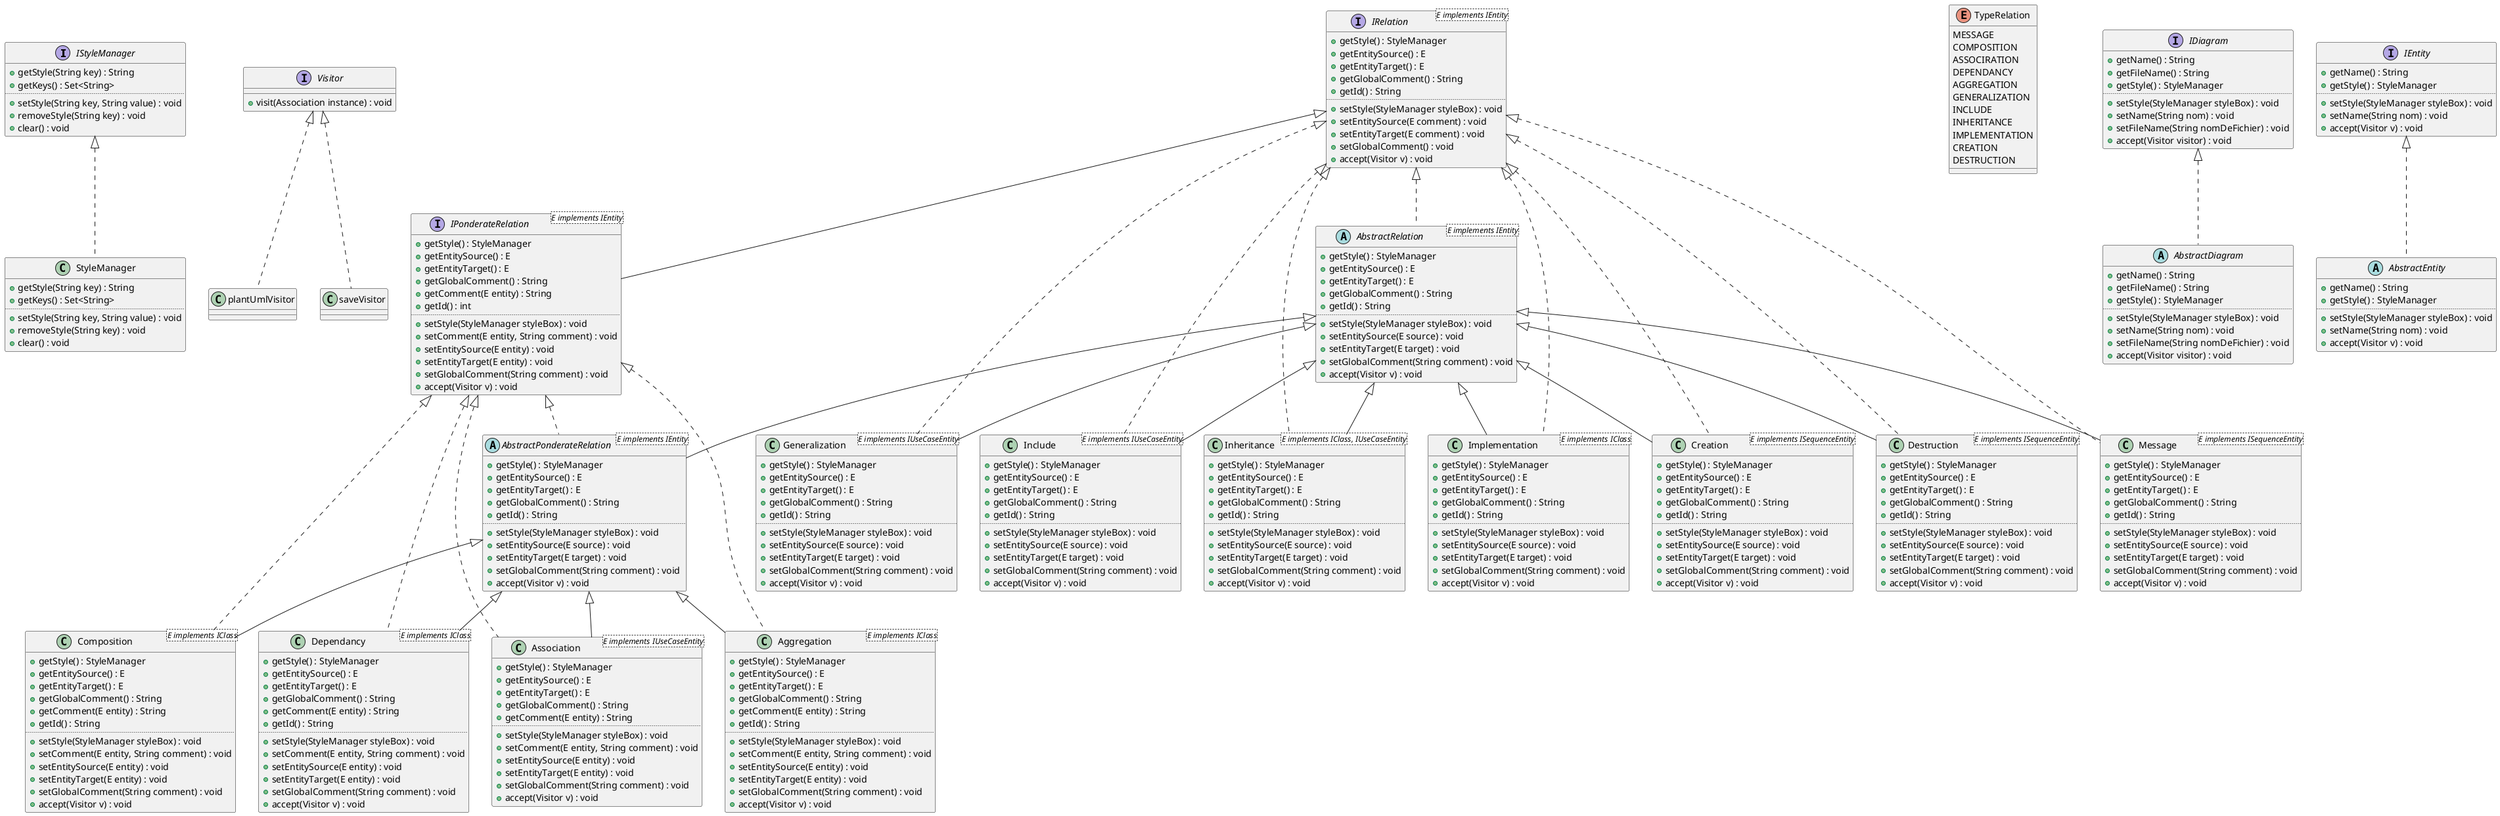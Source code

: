 @startuml

' ---------------------------- '
' Boites de style              '
' ---------------------------- '
interface IStyleManager {
	+getStyle(String key) : String
	+getKeys() : Set<String>
	..
	+setStyle(String key, String value) : void
	+removeStyle(String key) : void
	+clear() : void
}

class StyleManager implements IStyleManager {
	+getStyle(String key) : String
	+getKeys() : Set<String>
	..
	+setStyle(String key, String value) : void
	+removeStyle(String key) : void
	+clear() : void
}

' ---------------------------- '
' Les Visiteurs                '
' ---------------------------- '

interface Visitor {
	+visit(Association instance) : void
}

class plantUmlVisitor implements Visitor

class saveVisitor implements Visitor

' ---------------------------- '
' relations                    '
' ---------------------------- '

interface IRelation <E implements IEntity> {
	+getStyle() : StyleManager
	+getEntitySource() : E
	+getEntityTarget() : E
	+getGlobalComment() : String
	+getId() : String
	..
	+setStyle(StyleManager styleBox) : void
	+setEntitySource(E comment) : void
	+setEntityTarget(E comment) : void		
	+setGlobalComment() : void
	+accept(Visitor v) : void
}

abstract AbstractRelation <E implements IEntity> implements IRelation {
	+getStyle() : StyleManager
	+getEntitySource() : E
	+getEntityTarget() : E
	+getGlobalComment() : String
	+getId() : String
	..
	+setStyle(StyleManager styleBox) : void
	+setEntitySource(E source) : void
	+setEntityTarget(E target) : void		
	+setGlobalComment(String comment) : void
	+accept(Visitor v) : void
}

interface IPonderateRelation<E implements IEntity> extends IRelation {
	+getStyle() : StyleManager
	+getEntitySource() : E
	+getEntityTarget() : E
	+getGlobalComment() : String
	+getComment(E entity) : String
	+getId() : int
	..
	+setStyle(StyleManager styleBox) : void
	+setComment(E entity, String comment) : void
	+setEntitySource(E entity) : void
	+setEntityTarget(E entity) : void		
	+setGlobalComment(String comment) : void
	+accept(Visitor v) : void
}

abstract AbstractPonderateRelation<E implements IEntity> extends AbstractRelation implements IPonderateRelation  {
	+getStyle() : StyleManager
	+getEntitySource() : E
	+getEntityTarget() : E
	+getGlobalComment() : String
	+getId() : String
	..
	+setStyle(StyleManager styleBox) : void
	+setEntitySource(E source) : void
	+setEntityTarget(E target) : void		
	+setGlobalComment(String comment) : void
	+accept(Visitor v) : void
}

class Association <E implements IUseCaseEntity> extends AbstractPonderateRelation implements IPonderateRelation {
	+getStyle() : StyleManager
	+getEntitySource() : E
	+getEntityTarget() : E
	+getGlobalComment() : String
	+getComment(E entity) : String
	..
	+setStyle(StyleManager styleBox) : void
	+setComment(E entity, String comment) : void
	+setEntitySource(E entity) : void
	+setEntityTarget(E entity) : void		
	+setGlobalComment(String comment) : void
	+accept(Visitor v) : void
}

class Generalization <E implements IUseCaseEntity> extends AbstractRelation implements IRelation {
	+getStyle() : StyleManager
	+getEntitySource() : E
	+getEntityTarget() : E
	+getGlobalComment() : String
	+getId() : String
	..
	+setStyle(StyleManager styleBox) : void
	+setEntitySource(E source) : void
	+setEntityTarget(E target) : void		
	+setGlobalComment(String comment) : void
	+accept(Visitor v) : void
}

class Include <E implements IUseCaseEntity> extends AbstractRelation implements IRelation {
	+getStyle() : StyleManager
	+getEntitySource() : E
	+getEntityTarget() : E
	+getGlobalComment() : String
	+getId() : String
	..
	+setStyle(StyleManager styleBox) : void
	+setEntitySource(E source) : void
	+setEntityTarget(E target) : void		
	+setGlobalComment(String comment) : void
	+accept(Visitor v) : void
}

class Inheritance <E implements IClass, IUseCaseEntity> extends AbstractRelation implements IRelation {
	+getStyle() : StyleManager
	+getEntitySource() : E
	+getEntityTarget() : E
	+getGlobalComment() : String
	+getId() : String
	..
	+setStyle(StyleManager styleBox) : void
	+setEntitySource(E source) : void
	+setEntityTarget(E target) : void		
	+setGlobalComment(String comment) : void
	+accept(Visitor v) : void
}

class Implementation <E implements IClass> extends AbstractRelation implements IRelation {
	+getStyle() : StyleManager
	+getEntitySource() : E
	+getEntityTarget() : E
	+getGlobalComment() : String
	+getId() : String
	..
	+setStyle(StyleManager styleBox) : void
	+setEntitySource(E source) : void
	+setEntityTarget(E target) : void		
	+setGlobalComment(String comment) : void
	+accept(Visitor v) : void
}

class Dependancy <E implements IClass> extends AbstractPonderateRelation implements IPonderateRelation {
	+getStyle() : StyleManager
	+getEntitySource() : E
	+getEntityTarget() : E
	+getGlobalComment() : String
	+getComment(E entity) : String
	+getId() : String
	..
	+setStyle(StyleManager styleBox) : void
	+setComment(E entity, String comment) : void
	+setEntitySource(E entity) : void
	+setEntityTarget(E entity) : void		
	+setGlobalComment(String comment) : void
	+accept(Visitor v) : void
}

class Aggregation <E implements IClass> extends AbstractPonderateRelation implements IPonderateRelation {
	+getStyle() : StyleManager
	+getEntitySource() : E
	+getEntityTarget() : E
	+getGlobalComment() : String
	+getComment(E entity) : String
	+getId() : String
	..
	+setStyle(StyleManager styleBox) : void
	+setComment(E entity, String comment) : void
	+setEntitySource(E entity) : void
	+setEntityTarget(E entity) : void		
	+setGlobalComment(String comment) : void
	+accept(Visitor v) : void
}

class Composition <E implements IClass> extends AbstractPonderateRelation implements IPonderateRelation {
	+getStyle() : StyleManager
	+getEntitySource() : E
	+getEntityTarget() : E
	+getGlobalComment() : String
	+getComment(E entity) : String
	+getId() : String
	..
	+setStyle(StyleManager styleBox) : void
	+setComment(E entity, String comment) : void
	+setEntitySource(E entity) : void
	+setEntityTarget(E entity) : void		
	+setGlobalComment(String comment) : void
	+accept(Visitor v) : void
}

class Creation <E implements ISequenceEntity> extends AbstractRelation implements IRelation {
	+getStyle() : StyleManager
	+getEntitySource() : E
	+getEntityTarget() : E
	+getGlobalComment() : String
	+getId() : String
	..
	+setStyle(StyleManager styleBox) : void
	+setEntitySource(E source) : void
	+setEntityTarget(E target) : void		
	+setGlobalComment(String comment) : void
	+accept(Visitor v) : void
}

class Destruction <E implements ISequenceEntity> extends AbstractRelation implements IRelation {
	+getStyle() : StyleManager
	+getEntitySource() : E
	+getEntityTarget() : E
	+getGlobalComment() : String
	+getId() : String
	..
	+setStyle(StyleManager styleBox) : void
	+setEntitySource(E source) : void
	+setEntityTarget(E target) : void		
	+setGlobalComment(String comment) : void
	+accept(Visitor v) : void
} 

class Message <E implements ISequenceEntity> extends AbstractRelation implements IRelation {
	+getStyle() : StyleManager
	+getEntitySource() : E
	+getEntityTarget() : E
	+getGlobalComment() : String
	+getId() : String
	..
	+setStyle(StyleManager styleBox) : void
	+setEntitySource(E source) : void
	+setEntityTarget(E target) : void		
	+setGlobalComment(String comment) : void
	+accept(Visitor v) : void
}
 
enum TypeRelation {
	MESSAGE
	COMPOSITION
	ASSOCIRATION
	DEPENDANCY
	AGGREGATION
	GENERALIZATION
	INCLUDE
	INHERITANCE
	IMPLEMENTATION
	CREATION
	DESTRUCTION
}


' ---------------------------- '
' Commun à tous les diagrammes '
' ---------------------------- '

interface IDiagram {
	+getName() : String
	+getFileName() : String
	+getStyle() : StyleManager
	..
	+setStyle(StyleManager styleBox) : void
	+setName(String nom) : void
	+setFileName(String nomDeFichier) : void
	+accept(Visitor visitor) : void
}


abstract class AbstractDiagram implements IDiagram {
	+getName() : String
	+getFileName() : String
	+getStyle() : StyleManager
	..
	+setStyle(StyleManager styleBox) : void
	+setName(String nom) : void
	+setFileName(String nomDeFichier) : void
	+accept(Visitor visitor) : void
}

interface IEntity { 
	+getName() : String
	+getStyle() : StyleManager
	..
	+setStyle(StyleManager styleBox) : void
	+setName(String nom) : void
	+accept(Visitor v) : void
}

abstract class AbstractEntity implements IEntity {
	+getName() : String
	+getStyle() : StyleManager
	..
	+setStyle(StyleManager styleBox) : void
	+setName(String nom) : void
	+accept(Visitor v) : void
}

@enduml